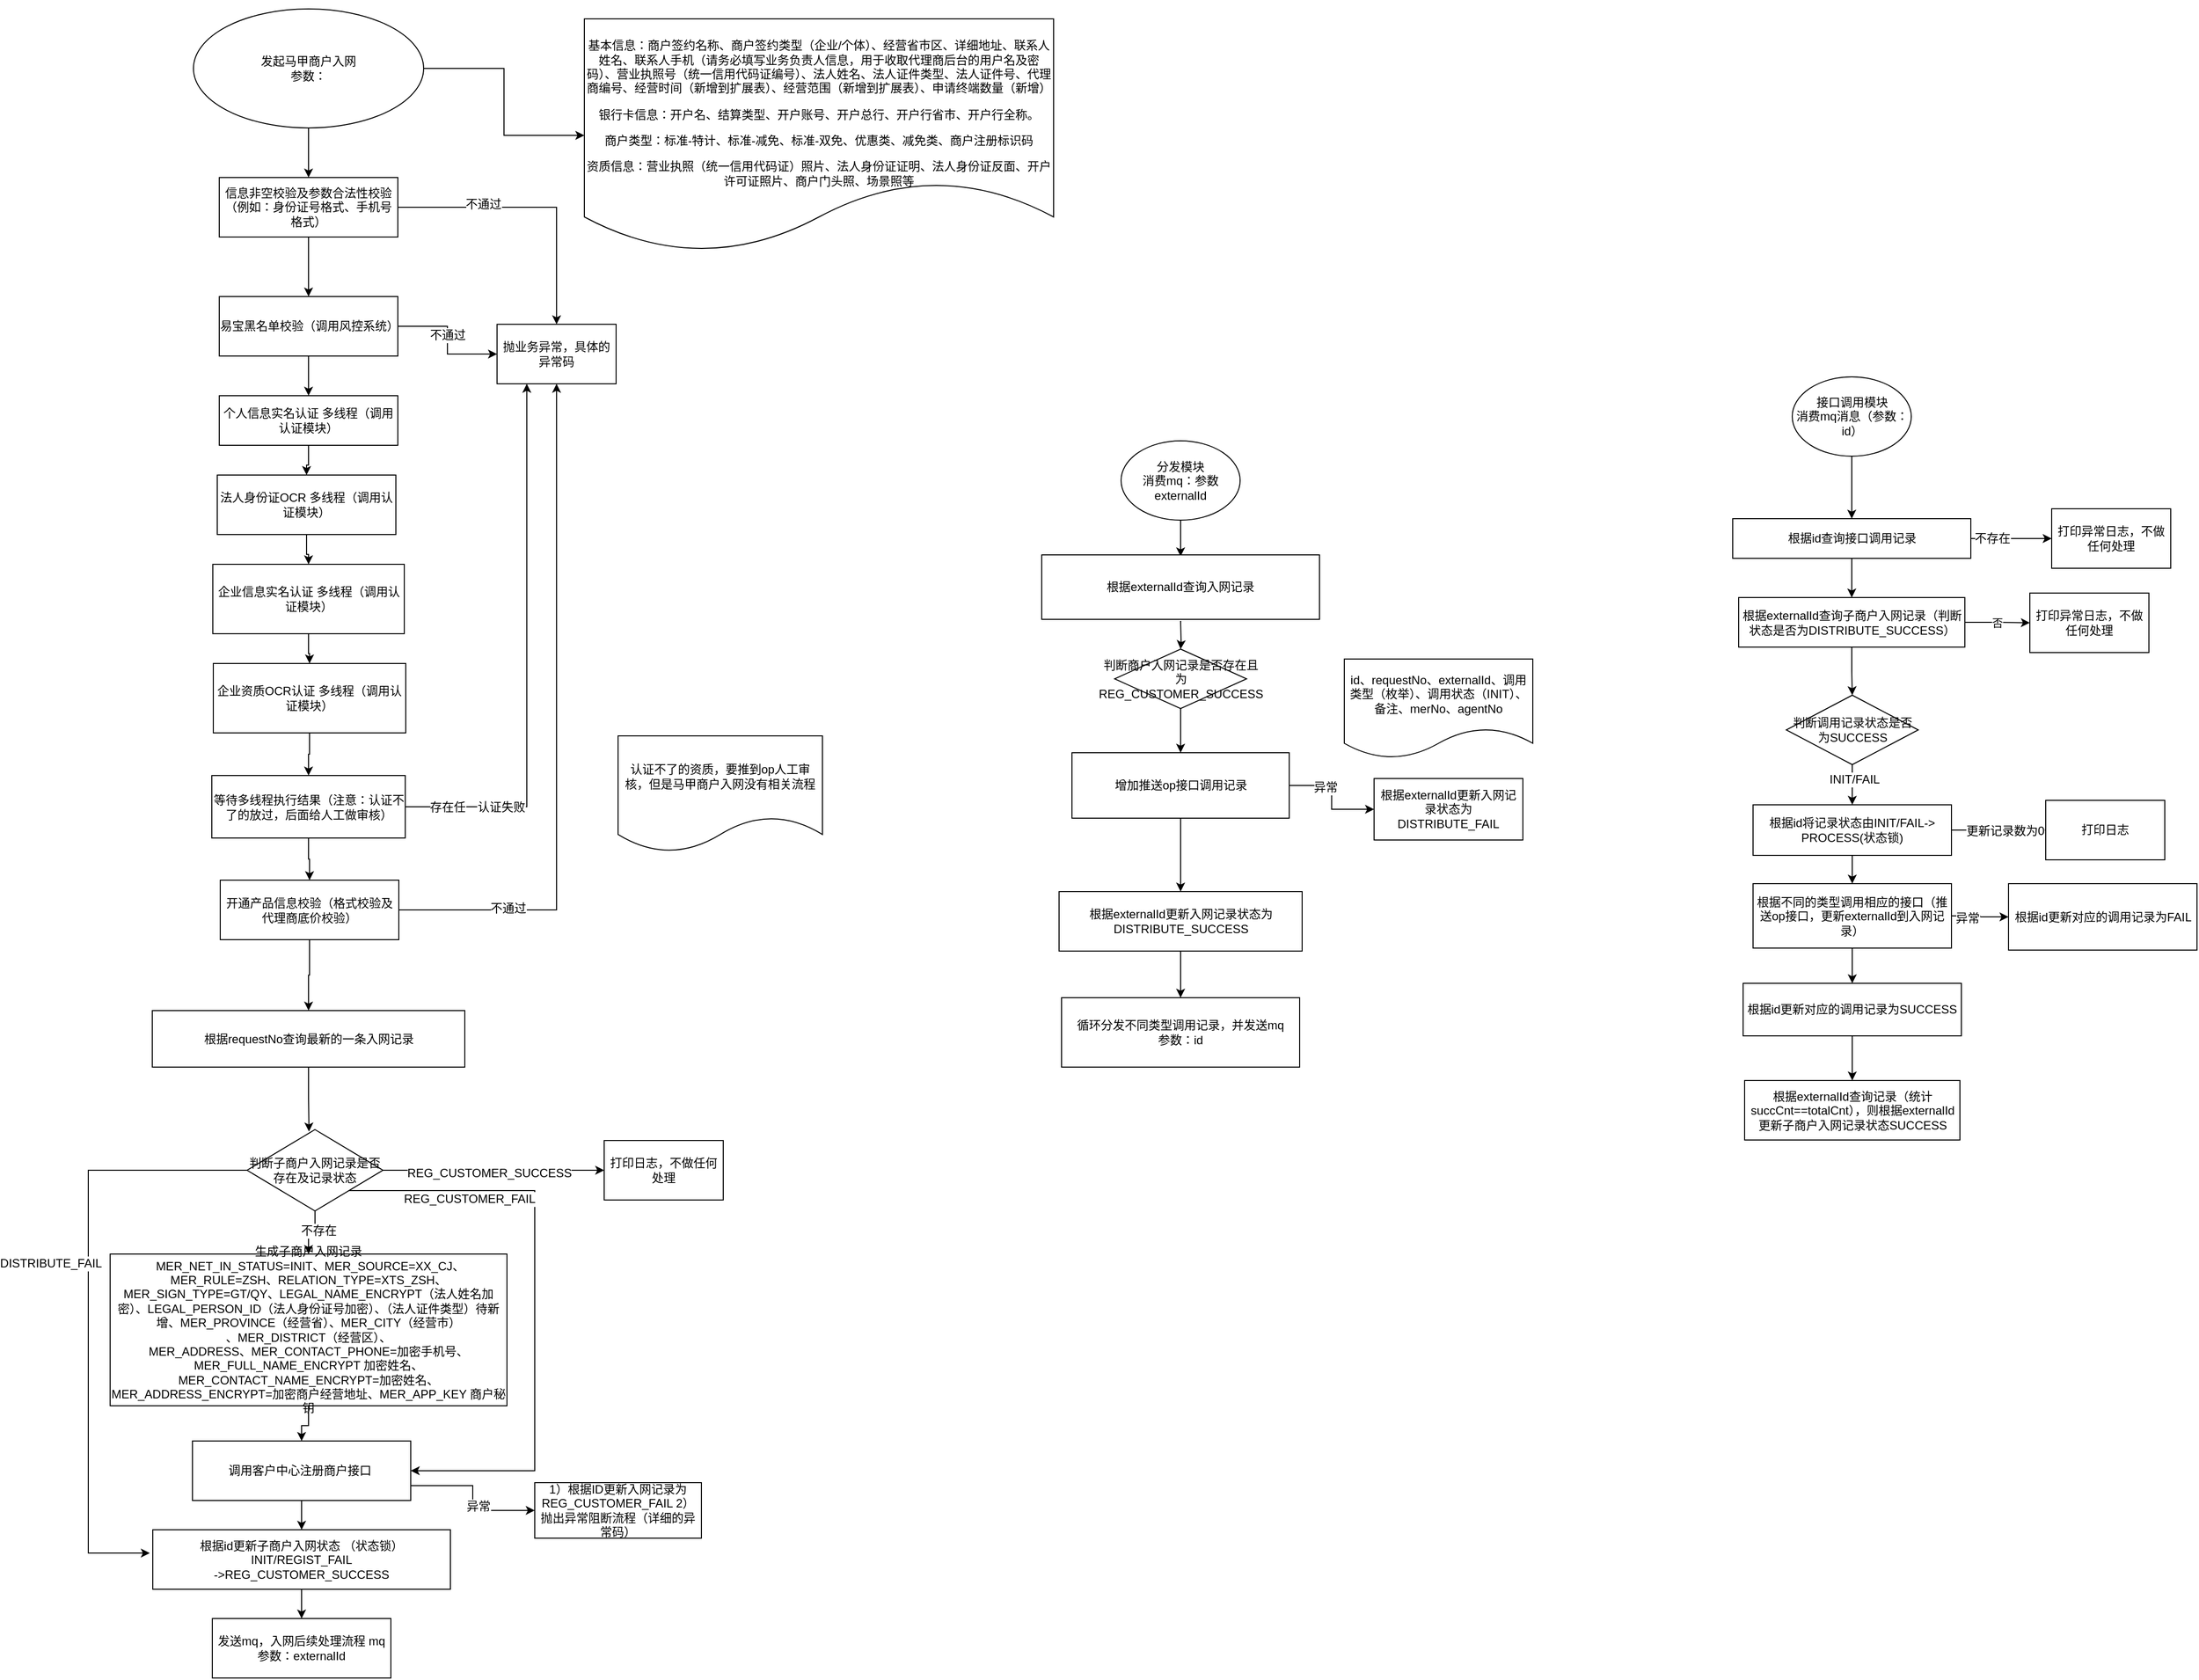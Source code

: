 <mxfile version="10.4.0" type="github"><diagram id="0zmiai0lUScn3Bx6PI7V" name="Page-1"><mxGraphModel dx="3257" dy="3964" grid="1" gridSize="10" guides="1" tooltips="1" connect="1" arrows="1" fold="1" page="1" pageScale="1" pageWidth="2339" pageHeight="3300" math="0" shadow="0"><root><mxCell id="0"/><mxCell id="1" parent="0"/><mxCell id="qmU_EbiqnixJdN_HYGX3-1" style="edgeStyle=orthogonalEdgeStyle;rounded=0;orthogonalLoop=1;jettySize=auto;html=1;exitX=0.5;exitY=1;exitDx=0;exitDy=0;" parent="1" source="qmU_EbiqnixJdN_HYGX3-2" target="qmU_EbiqnixJdN_HYGX3-7" edge="1"><mxGeometry relative="1" as="geometry"/></mxCell><mxCell id="qmU_EbiqnixJdN_HYGX3-43" style="edgeStyle=orthogonalEdgeStyle;rounded=0;orthogonalLoop=1;jettySize=auto;html=1;" parent="1" source="qmU_EbiqnixJdN_HYGX3-2" target="qmU_EbiqnixJdN_HYGX3-3" edge="1"><mxGeometry relative="1" as="geometry"/></mxCell><mxCell id="qmU_EbiqnixJdN_HYGX3-2" value="发起马甲商户入网&lt;br&gt;参数：&lt;br&gt;" style="ellipse;whiteSpace=wrap;html=1;" parent="1" vertex="1"><mxGeometry x="-2124" y="10" width="232" height="120" as="geometry"/></mxCell><mxCell id="qmU_EbiqnixJdN_HYGX3-3" value="&lt;p&gt;&lt;span&gt;&lt;br&gt;&lt;/span&gt;&lt;/p&gt;&lt;p&gt;&lt;span&gt;基本信息：&lt;/span&gt;商户签约名称、商户签约类型（企业/个体）、经营省市区、详细地址、联系人姓名、联系人手机（请务必填写业务负责人信息，用于收取代理商后台的用户名及密码）、营业执照号（统一信用代码证编号）、法人姓名、法人证件类型、法人证件号、代理商编号、经营时间（新增到扩展表）、经营范围（新增到扩展表）、申请终端数量（新增）&lt;/p&gt;&lt;p&gt;&lt;span&gt;银行卡信息：&lt;/span&gt;开户名、结算类型、开户账号、开户总行、开户行省市、开户行全称。&lt;/p&gt;&lt;p&gt;商户类型：标准-特计、标准-减免、标准-双免、优惠类、减免类、商户注册标识码&lt;/p&gt;&lt;p&gt;&lt;span&gt;资质信息：&lt;/span&gt;营业执照（统一信用代码证）照片、法人身份证证明、法人身份证反面、开户许可证照片、商户门头照、场景照等&lt;/p&gt;" style="shape=document;whiteSpace=wrap;html=1;boundedLbl=1;" parent="1" vertex="1"><mxGeometry x="-1730" y="20" width="473" height="235" as="geometry"/></mxCell><mxCell id="qmU_EbiqnixJdN_HYGX3-4" style="edgeStyle=orthogonalEdgeStyle;rounded=0;orthogonalLoop=1;jettySize=auto;html=1;" parent="1" source="qmU_EbiqnixJdN_HYGX3-7" target="qmU_EbiqnixJdN_HYGX3-11" edge="1"><mxGeometry relative="1" as="geometry"/></mxCell><mxCell id="qmU_EbiqnixJdN_HYGX3-5" style="edgeStyle=orthogonalEdgeStyle;rounded=0;orthogonalLoop=1;jettySize=auto;html=1;" parent="1" source="qmU_EbiqnixJdN_HYGX3-7" target="qmU_EbiqnixJdN_HYGX3-42" edge="1"><mxGeometry relative="1" as="geometry"/></mxCell><mxCell id="qmU_EbiqnixJdN_HYGX3-6" value="不通过" style="text;html=1;resizable=0;points=[];align=center;verticalAlign=middle;labelBackgroundColor=#ffffff;" parent="qmU_EbiqnixJdN_HYGX3-5" vertex="1" connectable="0"><mxGeometry x="-0.381" y="3" relative="1" as="geometry"><mxPoint as="offset"/></mxGeometry></mxCell><mxCell id="qmU_EbiqnixJdN_HYGX3-7" value="信息非空校验及参数合法性校验（例如：身份证号格式、手机号格式）" style="rounded=0;whiteSpace=wrap;html=1;" parent="1" vertex="1"><mxGeometry x="-2098" y="180" width="180" height="60" as="geometry"/></mxCell><mxCell id="qmU_EbiqnixJdN_HYGX3-8" style="edgeStyle=orthogonalEdgeStyle;rounded=0;orthogonalLoop=1;jettySize=auto;html=1;exitX=0.5;exitY=1;exitDx=0;exitDy=0;" parent="1" source="qmU_EbiqnixJdN_HYGX3-11" target="qmU_EbiqnixJdN_HYGX3-15" edge="1"><mxGeometry relative="1" as="geometry"/></mxCell><mxCell id="qmU_EbiqnixJdN_HYGX3-9" style="edgeStyle=orthogonalEdgeStyle;rounded=0;orthogonalLoop=1;jettySize=auto;html=1;exitX=1;exitY=0.5;exitDx=0;exitDy=0;" parent="1" source="qmU_EbiqnixJdN_HYGX3-11" target="qmU_EbiqnixJdN_HYGX3-42" edge="1"><mxGeometry relative="1" as="geometry"/></mxCell><mxCell id="qmU_EbiqnixJdN_HYGX3-10" value="不通过" style="text;html=1;resizable=0;points=[];align=center;verticalAlign=middle;labelBackgroundColor=#ffffff;" parent="qmU_EbiqnixJdN_HYGX3-9" vertex="1" connectable="0"><mxGeometry x="-0.219" y="-9" relative="1" as="geometry"><mxPoint x="9" y="9" as="offset"/></mxGeometry></mxCell><mxCell id="qmU_EbiqnixJdN_HYGX3-11" value="易宝黑名单校验（调用风控系统）" style="rounded=0;whiteSpace=wrap;html=1;" parent="1" vertex="1"><mxGeometry x="-2098" y="300" width="180" height="60" as="geometry"/></mxCell><mxCell id="qmU_EbiqnixJdN_HYGX3-49" style="edgeStyle=orthogonalEdgeStyle;rounded=0;orthogonalLoop=1;jettySize=auto;html=1;entryX=0.5;entryY=0;entryDx=0;entryDy=0;" parent="1" source="qmU_EbiqnixJdN_HYGX3-15" target="qmU_EbiqnixJdN_HYGX3-44" edge="1"><mxGeometry relative="1" as="geometry"/></mxCell><mxCell id="qmU_EbiqnixJdN_HYGX3-15" value="个人信息实名认证 多线程（调用认证模块）" style="rounded=0;whiteSpace=wrap;html=1;" parent="1" vertex="1"><mxGeometry x="-2098" y="400" width="180" height="50" as="geometry"/></mxCell><mxCell id="qmU_EbiqnixJdN_HYGX3-17" style="edgeStyle=orthogonalEdgeStyle;rounded=0;orthogonalLoop=1;jettySize=auto;html=1;exitX=1;exitY=0.5;exitDx=0;exitDy=0;" parent="1" source="qmU_EbiqnixJdN_HYGX3-19" target="qmU_EbiqnixJdN_HYGX3-42" edge="1"><mxGeometry relative="1" as="geometry"/></mxCell><mxCell id="qmU_EbiqnixJdN_HYGX3-18" value="不通过" style="text;html=1;resizable=0;points=[];align=center;verticalAlign=middle;labelBackgroundColor=#ffffff;" parent="qmU_EbiqnixJdN_HYGX3-17" vertex="1" connectable="0"><mxGeometry x="-0.681" y="2" relative="1" as="geometry"><mxPoint as="offset"/></mxGeometry></mxCell><mxCell id="qmU_EbiqnixJdN_HYGX3-58" style="edgeStyle=orthogonalEdgeStyle;rounded=0;orthogonalLoop=1;jettySize=auto;html=1;" parent="1" source="qmU_EbiqnixJdN_HYGX3-19" target="qmU_EbiqnixJdN_HYGX3-30" edge="1"><mxGeometry relative="1" as="geometry"/></mxCell><mxCell id="qmU_EbiqnixJdN_HYGX3-19" value="开通产品信息校验（格式校验及代理商底价校验）" style="rounded=0;whiteSpace=wrap;html=1;" parent="1" vertex="1"><mxGeometry x="-2097" y="888.5" width="180" height="60" as="geometry"/></mxCell><mxCell id="qmU_EbiqnixJdN_HYGX3-20" style="edgeStyle=orthogonalEdgeStyle;rounded=0;orthogonalLoop=1;jettySize=auto;html=1;exitX=1;exitY=0.75;exitDx=0;exitDy=0;entryX=0;entryY=0.5;entryDx=0;entryDy=0;" parent="1" source="qmU_EbiqnixJdN_HYGX3-23" target="qmU_EbiqnixJdN_HYGX3-41" edge="1"><mxGeometry relative="1" as="geometry"/></mxCell><mxCell id="qmU_EbiqnixJdN_HYGX3-21" value="异常" style="text;html=1;resizable=0;points=[];align=center;verticalAlign=middle;labelBackgroundColor=#ffffff;" parent="qmU_EbiqnixJdN_HYGX3-20" vertex="1" connectable="0"><mxGeometry x="0.237" y="4" relative="1" as="geometry"><mxPoint as="offset"/></mxGeometry></mxCell><mxCell id="qmU_EbiqnixJdN_HYGX3-22" style="edgeStyle=orthogonalEdgeStyle;rounded=0;orthogonalLoop=1;jettySize=auto;html=1;entryX=0.5;entryY=0;entryDx=0;entryDy=0;" parent="1" source="qmU_EbiqnixJdN_HYGX3-23" target="qmU_EbiqnixJdN_HYGX3-27" edge="1"><mxGeometry relative="1" as="geometry"/></mxCell><mxCell id="qmU_EbiqnixJdN_HYGX3-23" value="&lt;span&gt;调用客户中心注册商户接口&amp;nbsp;&lt;/span&gt;&lt;span&gt;&lt;br&gt;&lt;/span&gt;" style="rounded=0;whiteSpace=wrap;html=1;" parent="1" vertex="1"><mxGeometry x="-2125" y="1454" width="220" height="60" as="geometry"/></mxCell><mxCell id="qmU_EbiqnixJdN_HYGX3-24" style="edgeStyle=orthogonalEdgeStyle;rounded=0;orthogonalLoop=1;jettySize=auto;html=1;entryX=0.5;entryY=0;entryDx=0;entryDy=0;" parent="1" source="qmU_EbiqnixJdN_HYGX3-25" target="qmU_EbiqnixJdN_HYGX3-23" edge="1"><mxGeometry relative="1" as="geometry"/></mxCell><mxCell id="qmU_EbiqnixJdN_HYGX3-25" value="生成子商户入网记录&lt;br&gt;&amp;nbsp;&lt;span&gt;MER_NET_IN_STATUS=INIT、&lt;/span&gt;&lt;span&gt;MER_SOURCE=XX_CJ、&lt;br&gt;&lt;/span&gt;&lt;span&gt;MER_RULE=&lt;/span&gt;&lt;span&gt;ZSH、&lt;/span&gt;&lt;span&gt;RELATION_TYPE=&lt;/span&gt;&lt;span&gt;XTS_ZSH&lt;/span&gt;、MER_SIGN_TYPE=GT/QY&lt;span&gt;、&lt;/span&gt;&lt;span&gt;LEGAL_NAME_ENCRYPT（法人姓名加密）&lt;/span&gt;、LEGAL_PERSON_ID（法人身份证号加密）、（法人证件类型）待新增、&lt;span&gt;MER_PROVINCE（经营省）、&lt;/span&gt;&lt;span&gt;MER_CITY&lt;/span&gt;（经营市）&lt;span&gt;&lt;br&gt;、&lt;/span&gt;&lt;span&gt;MER_DISTRICT（&lt;/span&gt;经营区&lt;span&gt;）、&lt;/span&gt;&lt;br&gt;&lt;span&gt;MER_ADDRESS、&lt;/span&gt;&lt;span&gt;MER_CONTACT_PHONE=加密手机号、&lt;/span&gt;&lt;span&gt;MER_FULL_NAME_ENCRYPT 加密姓名、&lt;/span&gt;&lt;span&gt;MER_CONTACT_NAME_ENCRYPT=加密姓名、&lt;/span&gt;&lt;span&gt;&lt;br&gt;&lt;/span&gt;&lt;span&gt;MER_ADDRESS_ENCRYPT=加密商户经营地址、&lt;/span&gt;&lt;span&gt;MER_APP_KEY 商户秘钥&lt;/span&gt;" style="rounded=0;whiteSpace=wrap;html=1;" parent="1" vertex="1"><mxGeometry x="-2208" y="1265.5" width="400" height="153" as="geometry"/></mxCell><mxCell id="qmU_EbiqnixJdN_HYGX3-26" style="edgeStyle=orthogonalEdgeStyle;rounded=0;orthogonalLoop=1;jettySize=auto;html=1;" parent="1" source="qmU_EbiqnixJdN_HYGX3-27" target="qmU_EbiqnixJdN_HYGX3-28" edge="1"><mxGeometry relative="1" as="geometry"/></mxCell><mxCell id="qmU_EbiqnixJdN_HYGX3-27" value="根据id更新子商户入网状态 （状态锁）INIT&lt;span&gt;/&lt;/span&gt;REGIST_FAIL&lt;br&gt;-&amp;gt;&lt;span&gt;REG_&lt;/span&gt;&lt;span&gt;CUSTOMER&lt;/span&gt;&lt;span&gt;_SUCCESS&lt;/span&gt;" style="rounded=0;whiteSpace=wrap;html=1;" parent="1" vertex="1"><mxGeometry x="-2165" y="1543.5" width="300" height="60" as="geometry"/></mxCell><mxCell id="qmU_EbiqnixJdN_HYGX3-28" value="发送mq，入网后续处理流程 mq参数：externalId" style="rounded=0;whiteSpace=wrap;html=1;" parent="1" vertex="1"><mxGeometry x="-2105" y="1633" width="180" height="60" as="geometry"/></mxCell><mxCell id="qmU_EbiqnixJdN_HYGX3-29" style="edgeStyle=orthogonalEdgeStyle;rounded=0;orthogonalLoop=1;jettySize=auto;html=1;entryX=0.456;entryY=0.024;entryDx=0;entryDy=0;entryPerimeter=0;" parent="1" source="qmU_EbiqnixJdN_HYGX3-30" target="qmU_EbiqnixJdN_HYGX3-39" edge="1"><mxGeometry relative="1" as="geometry"/></mxCell><mxCell id="qmU_EbiqnixJdN_HYGX3-30" value="根据requestNo查询最新的一条入网记录" style="rounded=0;whiteSpace=wrap;html=1;" parent="1" vertex="1"><mxGeometry x="-2165.5" y="1020" width="315" height="57" as="geometry"/></mxCell><mxCell id="qmU_EbiqnixJdN_HYGX3-31" style="edgeStyle=orthogonalEdgeStyle;rounded=0;orthogonalLoop=1;jettySize=auto;html=1;entryX=-0.01;entryY=0.408;entryDx=0;entryDy=0;entryPerimeter=0;exitX=0;exitY=0.5;exitDx=0;exitDy=0;" parent="1" source="qmU_EbiqnixJdN_HYGX3-39" target="qmU_EbiqnixJdN_HYGX3-27" edge="1"><mxGeometry relative="1" as="geometry"><mxPoint x="-2250" y="1570" as="targetPoint"/><Array as="points"><mxPoint x="-2230" y="1181"/><mxPoint x="-2230" y="1567"/></Array></mxGeometry></mxCell><mxCell id="qmU_EbiqnixJdN_HYGX3-32" value="DISTRIBUTE_FAIL" style="text;html=1;resizable=0;points=[];align=center;verticalAlign=middle;labelBackgroundColor=#ffffff;" parent="qmU_EbiqnixJdN_HYGX3-31" vertex="1" connectable="0"><mxGeometry x="-0.502" y="47" relative="1" as="geometry"><mxPoint x="-47" y="47" as="offset"/></mxGeometry></mxCell><mxCell id="qmU_EbiqnixJdN_HYGX3-33" style="edgeStyle=orthogonalEdgeStyle;rounded=0;orthogonalLoop=1;jettySize=auto;html=1;" parent="1" source="qmU_EbiqnixJdN_HYGX3-39" target="qmU_EbiqnixJdN_HYGX3-25" edge="1"><mxGeometry relative="1" as="geometry"/></mxCell><mxCell id="qmU_EbiqnixJdN_HYGX3-34" value="不存在" style="text;html=1;resizable=0;points=[];align=center;verticalAlign=middle;labelBackgroundColor=#ffffff;" parent="qmU_EbiqnixJdN_HYGX3-33" vertex="1" connectable="0"><mxGeometry x="-0.218" y="3" relative="1" as="geometry"><mxPoint as="offset"/></mxGeometry></mxCell><mxCell id="qmU_EbiqnixJdN_HYGX3-35" style="edgeStyle=orthogonalEdgeStyle;rounded=0;orthogonalLoop=1;jettySize=auto;html=1;entryX=0;entryY=0.5;entryDx=0;entryDy=0;" parent="1" source="qmU_EbiqnixJdN_HYGX3-39" target="qmU_EbiqnixJdN_HYGX3-40" edge="1"><mxGeometry relative="1" as="geometry"/></mxCell><mxCell id="qmU_EbiqnixJdN_HYGX3-36" value="&lt;span&gt;REG_&lt;/span&gt;&lt;span&gt;CUSTOMER&lt;/span&gt;_SUCCESS&lt;br&gt;" style="text;html=1;resizable=0;points=[];align=center;verticalAlign=middle;labelBackgroundColor=#ffffff;" parent="qmU_EbiqnixJdN_HYGX3-35" vertex="1" connectable="0"><mxGeometry x="-0.047" y="-3" relative="1" as="geometry"><mxPoint as="offset"/></mxGeometry></mxCell><mxCell id="qmU_EbiqnixJdN_HYGX3-37" style="edgeStyle=orthogonalEdgeStyle;rounded=0;orthogonalLoop=1;jettySize=auto;html=1;exitX=1;exitY=1;exitDx=0;exitDy=0;entryX=1;entryY=0.5;entryDx=0;entryDy=0;" parent="1" source="qmU_EbiqnixJdN_HYGX3-39" target="qmU_EbiqnixJdN_HYGX3-23" edge="1"><mxGeometry relative="1" as="geometry"><Array as="points"><mxPoint x="-1780" y="1202"/><mxPoint x="-1780" y="1484"/></Array></mxGeometry></mxCell><mxCell id="qmU_EbiqnixJdN_HYGX3-38" value="REG_CUSTOMER_FAIL" style="text;html=1;resizable=0;points=[];align=center;verticalAlign=middle;labelBackgroundColor=#ffffff;" parent="qmU_EbiqnixJdN_HYGX3-37" vertex="1" connectable="0"><mxGeometry x="-0.342" y="-66" relative="1" as="geometry"><mxPoint as="offset"/></mxGeometry></mxCell><mxCell id="qmU_EbiqnixJdN_HYGX3-39" value="判断子商户入网记录是否存在及记录状态" style="rhombus;whiteSpace=wrap;html=1;" parent="1" vertex="1"><mxGeometry x="-2070" y="1140" width="137" height="82" as="geometry"/></mxCell><mxCell id="qmU_EbiqnixJdN_HYGX3-40" value="打印日志，不做任何处理" style="rounded=0;whiteSpace=wrap;html=1;" parent="1" vertex="1"><mxGeometry x="-1710" y="1151" width="120" height="60" as="geometry"/></mxCell><mxCell id="qmU_EbiqnixJdN_HYGX3-41" value="1）根据ID更新入网记录为&lt;span&gt;REG_&lt;/span&gt;&lt;span&gt;CUSTOMER&lt;/span&gt;&lt;span&gt;_FAIL 2）抛出异常阻断流程（详细的异常码）&lt;/span&gt;" style="rounded=0;whiteSpace=wrap;html=1;" parent="1" vertex="1"><mxGeometry x="-1780" y="1496" width="168" height="56" as="geometry"/></mxCell><mxCell id="qmU_EbiqnixJdN_HYGX3-42" value="抛业务异常，具体的异常码" style="rounded=0;whiteSpace=wrap;html=1;" parent="1" vertex="1"><mxGeometry x="-1818" y="328" width="120" height="60" as="geometry"/></mxCell><mxCell id="qmU_EbiqnixJdN_HYGX3-50" style="edgeStyle=orthogonalEdgeStyle;rounded=0;orthogonalLoop=1;jettySize=auto;html=1;entryX=0.5;entryY=0;entryDx=0;entryDy=0;" parent="1" source="qmU_EbiqnixJdN_HYGX3-44" target="qmU_EbiqnixJdN_HYGX3-45" edge="1"><mxGeometry relative="1" as="geometry"/></mxCell><mxCell id="qmU_EbiqnixJdN_HYGX3-44" value="法人身份证OCR 多线程（调用认证模块）" style="rounded=0;whiteSpace=wrap;html=1;" parent="1" vertex="1"><mxGeometry x="-2100" y="480" width="180" height="60" as="geometry"/></mxCell><mxCell id="qmU_EbiqnixJdN_HYGX3-51" style="edgeStyle=orthogonalEdgeStyle;rounded=0;orthogonalLoop=1;jettySize=auto;html=1;entryX=0.5;entryY=0;entryDx=0;entryDy=0;" parent="1" source="qmU_EbiqnixJdN_HYGX3-45" target="qmU_EbiqnixJdN_HYGX3-46" edge="1"><mxGeometry relative="1" as="geometry"/></mxCell><mxCell id="qmU_EbiqnixJdN_HYGX3-45" value="企业信息实名认证 多线程（调用认证模块）" style="rounded=0;whiteSpace=wrap;html=1;" parent="1" vertex="1"><mxGeometry x="-2104.5" y="570" width="193" height="70" as="geometry"/></mxCell><mxCell id="qmU_EbiqnixJdN_HYGX3-52" style="edgeStyle=orthogonalEdgeStyle;rounded=0;orthogonalLoop=1;jettySize=auto;html=1;entryX=0.5;entryY=0;entryDx=0;entryDy=0;" parent="1" source="qmU_EbiqnixJdN_HYGX3-46" target="qmU_EbiqnixJdN_HYGX3-47" edge="1"><mxGeometry relative="1" as="geometry"/></mxCell><mxCell id="qmU_EbiqnixJdN_HYGX3-46" value="企业资质OCR认证 多线程（调用认证模块）" style="rounded=0;whiteSpace=wrap;html=1;" parent="1" vertex="1"><mxGeometry x="-2104" y="670" width="194" height="70" as="geometry"/></mxCell><mxCell id="qmU_EbiqnixJdN_HYGX3-53" style="edgeStyle=orthogonalEdgeStyle;rounded=0;orthogonalLoop=1;jettySize=auto;html=1;entryX=0.5;entryY=0;entryDx=0;entryDy=0;" parent="1" source="qmU_EbiqnixJdN_HYGX3-47" target="qmU_EbiqnixJdN_HYGX3-19" edge="1"><mxGeometry relative="1" as="geometry"/></mxCell><mxCell id="qmU_EbiqnixJdN_HYGX3-56" style="edgeStyle=orthogonalEdgeStyle;rounded=0;orthogonalLoop=1;jettySize=auto;html=1;entryX=0.25;entryY=1;entryDx=0;entryDy=0;" parent="1" source="qmU_EbiqnixJdN_HYGX3-47" target="qmU_EbiqnixJdN_HYGX3-42" edge="1"><mxGeometry relative="1" as="geometry"/></mxCell><mxCell id="qmU_EbiqnixJdN_HYGX3-57" value="存在任一认证失败" style="text;html=1;resizable=0;points=[];align=center;verticalAlign=middle;labelBackgroundColor=#ffffff;" parent="qmU_EbiqnixJdN_HYGX3-56" vertex="1" connectable="0"><mxGeometry x="-0.74" relative="1" as="geometry"><mxPoint x="1" as="offset"/></mxGeometry></mxCell><mxCell id="qmU_EbiqnixJdN_HYGX3-47" value="等待多线程执行结果（注意：认证不了的放过，后面给人工做审核）" style="rounded=0;whiteSpace=wrap;html=1;" parent="1" vertex="1"><mxGeometry x="-2105.5" y="783" width="195" height="63" as="geometry"/></mxCell><mxCell id="qmU_EbiqnixJdN_HYGX3-59" style="edgeStyle=orthogonalEdgeStyle;rounded=0;orthogonalLoop=1;jettySize=auto;html=1;" parent="1" source="qmU_EbiqnixJdN_HYGX3-60" target="qmU_EbiqnixJdN_HYGX3-64" edge="1"><mxGeometry relative="1" as="geometry"/></mxCell><mxCell id="qmU_EbiqnixJdN_HYGX3-60" value="判断商户入网记录是否存在且为REG_CUSTOMER_SUCCESS" style="rhombus;whiteSpace=wrap;html=1;" parent="1" vertex="1"><mxGeometry x="-1195.5" y="655.5" width="133" height="60" as="geometry"/></mxCell><mxCell id="qmU_EbiqnixJdN_HYGX3-61" style="edgeStyle=orthogonalEdgeStyle;rounded=0;orthogonalLoop=1;jettySize=auto;html=1;" parent="1" source="qmU_EbiqnixJdN_HYGX3-64" target="qmU_EbiqnixJdN_HYGX3-70" edge="1"><mxGeometry relative="1" as="geometry"/></mxCell><mxCell id="qmU_EbiqnixJdN_HYGX3-62" value="异常" style="text;html=1;resizable=0;points=[];align=center;verticalAlign=middle;labelBackgroundColor=#ffffff;" parent="qmU_EbiqnixJdN_HYGX3-61" vertex="1" connectable="0"><mxGeometry x="-0.188" y="-7" relative="1" as="geometry"><mxPoint as="offset"/></mxGeometry></mxCell><mxCell id="qmU_EbiqnixJdN_HYGX3-76" style="edgeStyle=orthogonalEdgeStyle;rounded=0;orthogonalLoop=1;jettySize=auto;html=1;exitX=0.5;exitY=1;exitDx=0;exitDy=0;entryX=0.5;entryY=0;entryDx=0;entryDy=0;" parent="1" source="qmU_EbiqnixJdN_HYGX3-64" target="qmU_EbiqnixJdN_HYGX3-72" edge="1"><mxGeometry relative="1" as="geometry"/></mxCell><mxCell id="qmU_EbiqnixJdN_HYGX3-64" value="增加推送op接口调用记录" style="rounded=0;whiteSpace=wrap;html=1;" parent="1" vertex="1"><mxGeometry x="-1238.5" y="760" width="219" height="66" as="geometry"/></mxCell><mxCell id="qmU_EbiqnixJdN_HYGX3-65" value="id、requestNo、externalId、调用类型（枚举）、调用状态（INIT）、备注、merNo、agentNo" style="shape=document;whiteSpace=wrap;html=1;boundedLbl=1;" parent="1" vertex="1"><mxGeometry x="-964" y="665.5" width="190" height="100" as="geometry"/></mxCell><mxCell id="qmU_EbiqnixJdN_HYGX3-66" value="循环分发不同类型调用记录，并发送mq&lt;br&gt;参数：id&lt;br&gt;" style="rounded=0;whiteSpace=wrap;html=1;" parent="1" vertex="1"><mxGeometry x="-1249" y="1007" width="240" height="70" as="geometry"/></mxCell><mxCell id="qmU_EbiqnixJdN_HYGX3-67" style="edgeStyle=orthogonalEdgeStyle;rounded=0;orthogonalLoop=1;jettySize=auto;html=1;" parent="1" source="qmU_EbiqnixJdN_HYGX3-68" edge="1"><mxGeometry relative="1" as="geometry"><mxPoint x="-1129" y="562" as="targetPoint"/></mxGeometry></mxCell><mxCell id="qmU_EbiqnixJdN_HYGX3-68" value="分发模块 &lt;br&gt;消费mq：参数 externalId" style="ellipse;whiteSpace=wrap;html=1;" parent="1" vertex="1"><mxGeometry x="-1189" y="445.5" width="120" height="80" as="geometry"/></mxCell><mxCell id="qmU_EbiqnixJdN_HYGX3-69" style="edgeStyle=orthogonalEdgeStyle;rounded=0;orthogonalLoop=1;jettySize=auto;html=1;" parent="1" target="qmU_EbiqnixJdN_HYGX3-60" edge="1"><mxGeometry relative="1" as="geometry"><mxPoint x="-1129" y="627" as="sourcePoint"/></mxGeometry></mxCell><mxCell id="qmU_EbiqnixJdN_HYGX3-70" value="根据externalId更新入网记录状态为&lt;span&gt;DISTRIBUTE_FAIL&lt;/span&gt;" style="rounded=0;whiteSpace=wrap;html=1;" parent="1" vertex="1"><mxGeometry x="-934" y="786" width="150" height="62" as="geometry"/></mxCell><mxCell id="qmU_EbiqnixJdN_HYGX3-71" value="" style="edgeStyle=orthogonalEdgeStyle;rounded=0;orthogonalLoop=1;jettySize=auto;html=1;" parent="1" source="qmU_EbiqnixJdN_HYGX3-72" target="qmU_EbiqnixJdN_HYGX3-66" edge="1"><mxGeometry relative="1" as="geometry"/></mxCell><mxCell id="qmU_EbiqnixJdN_HYGX3-72" value="&lt;span&gt;根据externalId更新入网记录状态为&lt;/span&gt;&lt;span&gt;DISTRIBUTE_SUCCESS&lt;/span&gt;" style="rounded=0;whiteSpace=wrap;html=1;" parent="1" vertex="1"><mxGeometry x="-1251.5" y="900" width="245" height="60" as="geometry"/></mxCell><mxCell id="qmU_EbiqnixJdN_HYGX3-73" value="根据externalId查询入网记录" style="rounded=0;whiteSpace=wrap;html=1;" parent="1" vertex="1"><mxGeometry x="-1269" y="560.5" width="280" height="65" as="geometry"/></mxCell><mxCell id="qmU_EbiqnixJdN_HYGX3-74" value="认证不了的资质，要推到op人工审核，但是马甲商户入网没有相关流程" style="shape=document;whiteSpace=wrap;html=1;boundedLbl=1;" parent="1" vertex="1"><mxGeometry x="-1696" y="743" width="206" height="117" as="geometry"/></mxCell><mxCell id="qmU_EbiqnixJdN_HYGX3-78" style="edgeStyle=orthogonalEdgeStyle;rounded=0;orthogonalLoop=1;jettySize=auto;html=1;" parent="1" source="qmU_EbiqnixJdN_HYGX3-81" target="qmU_EbiqnixJdN_HYGX3-100" edge="1"><mxGeometry relative="1" as="geometry"/></mxCell><mxCell id="qmU_EbiqnixJdN_HYGX3-79" style="edgeStyle=orthogonalEdgeStyle;rounded=0;orthogonalLoop=1;jettySize=auto;html=1;exitX=1;exitY=0.5;exitDx=0;exitDy=0;entryX=0;entryY=0.5;entryDx=0;entryDy=0;" parent="1" source="qmU_EbiqnixJdN_HYGX3-81" target="qmU_EbiqnixJdN_HYGX3-102" edge="1"><mxGeometry relative="1" as="geometry"/></mxCell><mxCell id="qmU_EbiqnixJdN_HYGX3-80" value="不存在" style="text;html=1;resizable=0;points=[];align=center;verticalAlign=middle;labelBackgroundColor=#ffffff;" parent="qmU_EbiqnixJdN_HYGX3-79" vertex="1" connectable="0"><mxGeometry x="-0.472" relative="1" as="geometry"><mxPoint as="offset"/></mxGeometry></mxCell><mxCell id="qmU_EbiqnixJdN_HYGX3-81" value="根据id查询接口调用记录&lt;br&gt;" style="rounded=0;whiteSpace=wrap;html=1;" parent="1" vertex="1"><mxGeometry x="-572.5" y="524" width="240" height="40" as="geometry"/></mxCell><mxCell id="qmU_EbiqnixJdN_HYGX3-82" style="edgeStyle=orthogonalEdgeStyle;rounded=0;orthogonalLoop=1;jettySize=auto;html=1;exitX=0.5;exitY=1;exitDx=0;exitDy=0;" parent="1" source="qmU_EbiqnixJdN_HYGX3-84" target="qmU_EbiqnixJdN_HYGX3-95" edge="1"><mxGeometry relative="1" as="geometry"><mxPoint x="-439.5" y="750.833" as="sourcePoint"/></mxGeometry></mxCell><mxCell id="qmU_EbiqnixJdN_HYGX3-83" value="INIT/FAIL" style="text;html=1;resizable=0;points=[];align=center;verticalAlign=middle;labelBackgroundColor=#ffffff;" parent="qmU_EbiqnixJdN_HYGX3-82" vertex="1" connectable="0"><mxGeometry x="-0.259" y="2" relative="1" as="geometry"><mxPoint as="offset"/></mxGeometry></mxCell><mxCell id="qmU_EbiqnixJdN_HYGX3-84" value="判断调用记录状态是否为SUCCESS" style="rhombus;whiteSpace=wrap;html=1;" parent="1" vertex="1"><mxGeometry x="-518.5" y="702" width="133" height="70" as="geometry"/></mxCell><mxCell id="qmU_EbiqnixJdN_HYGX3-85" style="edgeStyle=orthogonalEdgeStyle;rounded=0;orthogonalLoop=1;jettySize=auto;html=1;" parent="1" source="qmU_EbiqnixJdN_HYGX3-88" target="qmU_EbiqnixJdN_HYGX3-91" edge="1"><mxGeometry relative="1" as="geometry"/></mxCell><mxCell id="qmU_EbiqnixJdN_HYGX3-86" value="异常" style="text;html=1;resizable=0;points=[];align=center;verticalAlign=middle;labelBackgroundColor=#ffffff;" parent="qmU_EbiqnixJdN_HYGX3-85" vertex="1" connectable="0"><mxGeometry x="-0.472" y="-2" relative="1" as="geometry"><mxPoint as="offset"/></mxGeometry></mxCell><mxCell id="qmU_EbiqnixJdN_HYGX3-87" style="edgeStyle=orthogonalEdgeStyle;rounded=0;orthogonalLoop=1;jettySize=auto;html=1;" parent="1" source="qmU_EbiqnixJdN_HYGX3-88" target="qmU_EbiqnixJdN_HYGX3-90" edge="1"><mxGeometry relative="1" as="geometry"/></mxCell><mxCell id="qmU_EbiqnixJdN_HYGX3-88" value="根据不同的类型调用相应的接口（推送op接口，更新externalId到入网记录）" style="rounded=0;whiteSpace=wrap;html=1;" parent="1" vertex="1"><mxGeometry x="-552" y="892" width="200" height="65" as="geometry"/></mxCell><mxCell id="qmU_EbiqnixJdN_HYGX3-89" style="edgeStyle=orthogonalEdgeStyle;rounded=0;orthogonalLoop=1;jettySize=auto;html=1;" parent="1" source="qmU_EbiqnixJdN_HYGX3-90" target="qmU_EbiqnixJdN_HYGX3-97" edge="1"><mxGeometry relative="1" as="geometry"/></mxCell><mxCell id="qmU_EbiqnixJdN_HYGX3-90" value="根据id更新对应的调用记录为SUCCESS" style="rounded=0;whiteSpace=wrap;html=1;" parent="1" vertex="1"><mxGeometry x="-562" y="992.5" width="220" height="53" as="geometry"/></mxCell><mxCell id="qmU_EbiqnixJdN_HYGX3-91" value="根据id更新对应的调用记录为FAIL" style="rounded=0;whiteSpace=wrap;html=1;" parent="1" vertex="1"><mxGeometry x="-294.5" y="892" width="190" height="67" as="geometry"/></mxCell><mxCell id="qmU_EbiqnixJdN_HYGX3-92" style="edgeStyle=orthogonalEdgeStyle;rounded=0;orthogonalLoop=1;jettySize=auto;html=1;" parent="1" source="qmU_EbiqnixJdN_HYGX3-95" target="qmU_EbiqnixJdN_HYGX3-88" edge="1"><mxGeometry relative="1" as="geometry"/></mxCell><mxCell id="qmU_EbiqnixJdN_HYGX3-93" style="edgeStyle=orthogonalEdgeStyle;rounded=0;orthogonalLoop=1;jettySize=auto;html=1;" parent="1" source="qmU_EbiqnixJdN_HYGX3-95" target="qmU_EbiqnixJdN_HYGX3-96" edge="1"><mxGeometry relative="1" as="geometry"/></mxCell><mxCell id="qmU_EbiqnixJdN_HYGX3-94" value="更新记录数为0" style="text;html=1;resizable=0;points=[];align=center;verticalAlign=middle;labelBackgroundColor=#ffffff;" parent="qmU_EbiqnixJdN_HYGX3-93" vertex="1" connectable="0"><mxGeometry x="0.124" y="-1" relative="1" as="geometry"><mxPoint as="offset"/></mxGeometry></mxCell><mxCell id="qmU_EbiqnixJdN_HYGX3-95" value="根据id将记录状态由INIT/FAIL-&amp;gt; PROCESS(状态锁)" style="rounded=0;whiteSpace=wrap;html=1;" parent="1" vertex="1"><mxGeometry x="-552" y="812.5" width="200" height="51" as="geometry"/></mxCell><mxCell id="qmU_EbiqnixJdN_HYGX3-96" value="打印日志" style="rounded=0;whiteSpace=wrap;html=1;" parent="1" vertex="1"><mxGeometry x="-257" y="808" width="120" height="60" as="geometry"/></mxCell><mxCell id="qmU_EbiqnixJdN_HYGX3-97" value="根据externalId查询记录（统计succCnt==totalCnt），则根据externalId&lt;br&gt;更新子商户入网记录状态SUCCESS" style="rounded=0;whiteSpace=wrap;html=1;" parent="1" vertex="1"><mxGeometry x="-560.5" y="1090.5" width="217" height="60" as="geometry"/></mxCell><mxCell id="qmU_EbiqnixJdN_HYGX3-98" value="否" style="edgeStyle=orthogonalEdgeStyle;rounded=0;orthogonalLoop=1;jettySize=auto;html=1;exitX=1;exitY=0.5;exitDx=0;exitDy=0;" parent="1" source="qmU_EbiqnixJdN_HYGX3-100" target="qmU_EbiqnixJdN_HYGX3-101" edge="1"><mxGeometry relative="1" as="geometry"/></mxCell><mxCell id="qmU_EbiqnixJdN_HYGX3-99" style="edgeStyle=orthogonalEdgeStyle;rounded=0;orthogonalLoop=1;jettySize=auto;html=1;" parent="1" source="qmU_EbiqnixJdN_HYGX3-100" target="qmU_EbiqnixJdN_HYGX3-84" edge="1"><mxGeometry relative="1" as="geometry"/></mxCell><mxCell id="qmU_EbiqnixJdN_HYGX3-100" value="&lt;span&gt;根据externalId查询子商户入网记录（判断状态是否为&lt;/span&gt;DISTRIBUTE_SUCCESS）" style="rounded=0;whiteSpace=wrap;html=1;" parent="1" vertex="1"><mxGeometry x="-566.5" y="603.5" width="228" height="50" as="geometry"/></mxCell><mxCell id="qmU_EbiqnixJdN_HYGX3-101" value="打印异常日志，不做任何处理" style="rounded=0;whiteSpace=wrap;html=1;" parent="1" vertex="1"><mxGeometry x="-273" y="599" width="120" height="60" as="geometry"/></mxCell><mxCell id="qmU_EbiqnixJdN_HYGX3-102" value="&lt;span&gt;打印异常日志，不做任何处理&lt;/span&gt;" style="rounded=0;whiteSpace=wrap;html=1;" parent="1" vertex="1"><mxGeometry x="-251" y="514" width="120" height="60" as="geometry"/></mxCell><mxCell id="qmU_EbiqnixJdN_HYGX3-103" style="edgeStyle=orthogonalEdgeStyle;rounded=0;orthogonalLoop=1;jettySize=auto;html=1;entryX=0.5;entryY=0;entryDx=0;entryDy=0;" parent="1" source="qmU_EbiqnixJdN_HYGX3-104" target="qmU_EbiqnixJdN_HYGX3-81" edge="1"><mxGeometry relative="1" as="geometry"/></mxCell><mxCell id="qmU_EbiqnixJdN_HYGX3-104" value="&lt;span&gt;接口调用模块&lt;br&gt;消费mq消息（参数：id）&lt;/span&gt;" style="ellipse;whiteSpace=wrap;html=1;" parent="1" vertex="1"><mxGeometry x="-512.5" y="381" width="120" height="80" as="geometry"/></mxCell></root></mxGraphModel></diagram></mxfile>